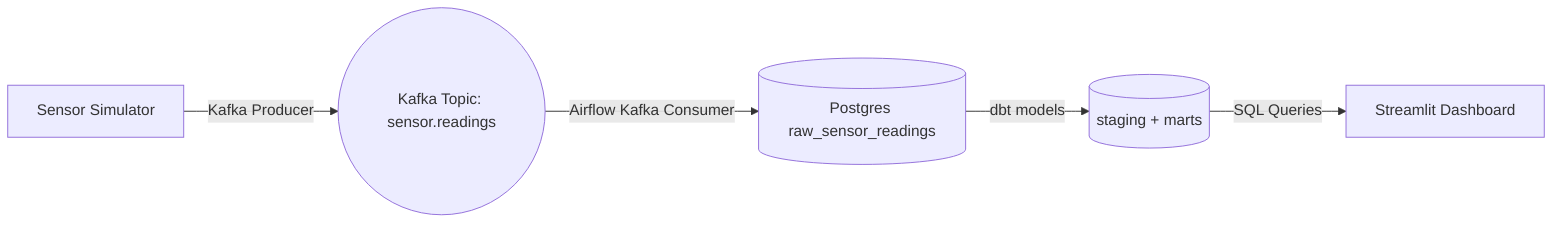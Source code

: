 flowchart LR
A[Sensor Simulator] -->|Kafka Producer| B((Kafka Topic: sensor.readings))
B -->|Airflow Kafka Consumer| C[(Postgres raw_sensor_readings)]
C -->|dbt models| D[(staging + marts)]
D -->|SQL Queries| E[Streamlit Dashboard]